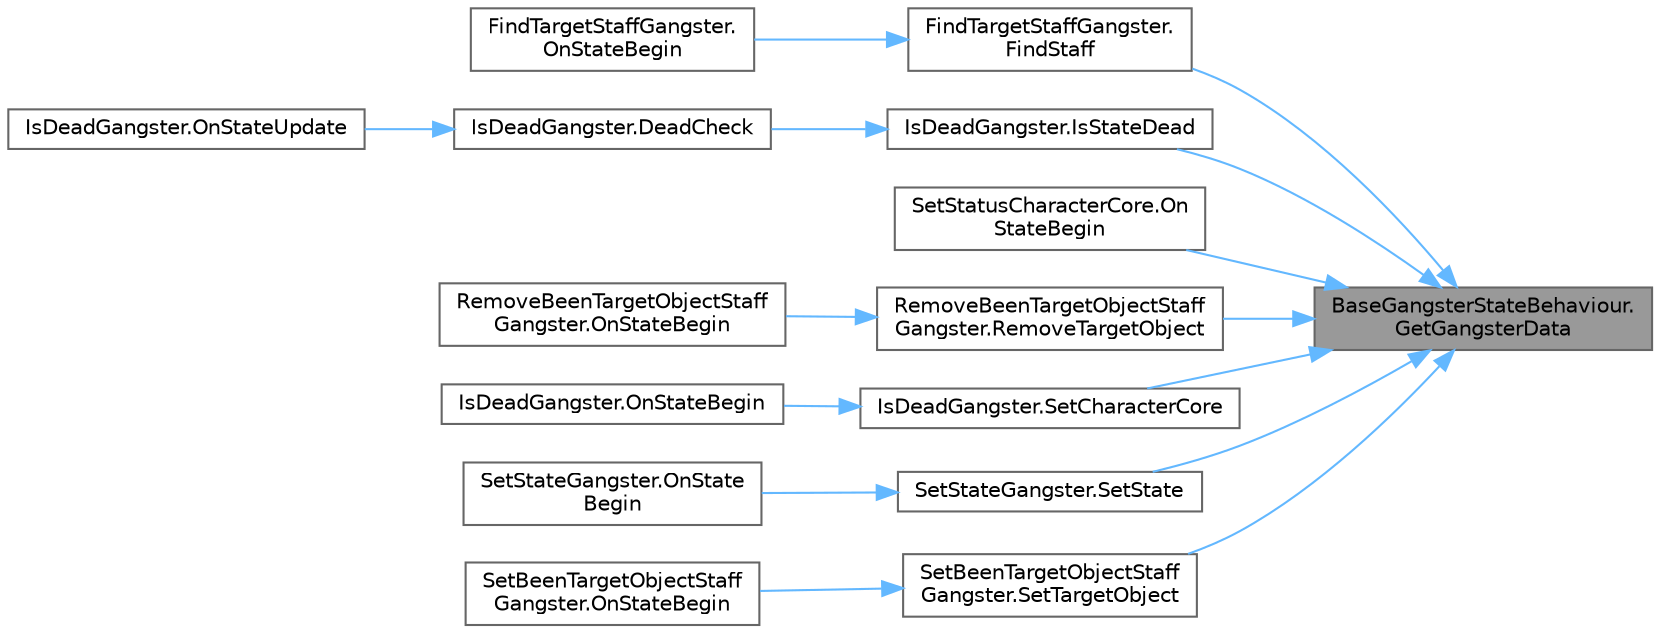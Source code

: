 digraph "BaseGangsterStateBehaviour.GetGangsterData"
{
 // LATEX_PDF_SIZE
  bgcolor="transparent";
  edge [fontname=Helvetica,fontsize=10,labelfontname=Helvetica,labelfontsize=10];
  node [fontname=Helvetica,fontsize=10,shape=box,height=0.2,width=0.4];
  rankdir="RL";
  Node1 [id="Node000001",label="BaseGangsterStateBehaviour.\lGetGangsterData",height=0.2,width=0.4,color="gray40", fillcolor="grey60", style="filled", fontcolor="black",tooltip="客情報が存在するかのチェック"];
  Node1 -> Node2 [id="edge1_Node000001_Node000002",dir="back",color="steelblue1",style="solid",tooltip=" "];
  Node2 [id="Node000002",label="FindTargetStaffGangster.\lFindStaff",height=0.2,width=0.4,color="grey40", fillcolor="white", style="filled",URL="$class_find_target_staff_gangster.html#a99f28e232960e91d187784638c9fce5f",tooltip=" "];
  Node2 -> Node3 [id="edge2_Node000002_Node000003",dir="back",color="steelblue1",style="solid",tooltip=" "];
  Node3 [id="Node000003",label="FindTargetStaffGangster.\lOnStateBegin",height=0.2,width=0.4,color="grey40", fillcolor="white", style="filled",URL="$class_find_target_staff_gangster.html#a069891f939f773b6851f185d42020c4a",tooltip=" "];
  Node1 -> Node4 [id="edge3_Node000001_Node000004",dir="back",color="steelblue1",style="solid",tooltip=" "];
  Node4 [id="Node000004",label="IsDeadGangster.IsStateDead",height=0.2,width=0.4,color="grey40", fillcolor="white", style="filled",URL="$class_is_dead_gangster.html#a456742a4738806e6fd44f059adbd5583",tooltip="ステート(GangsterState)が死亡状態か確認"];
  Node4 -> Node5 [id="edge4_Node000004_Node000005",dir="back",color="steelblue1",style="solid",tooltip=" "];
  Node5 [id="Node000005",label="IsDeadGangster.DeadCheck",height=0.2,width=0.4,color="grey40", fillcolor="white", style="filled",URL="$class_is_dead_gangster.html#aab6fa09afc748e31dba3a766bb1a04be",tooltip="死亡状態か確認 Updateで回す"];
  Node5 -> Node6 [id="edge5_Node000005_Node000006",dir="back",color="steelblue1",style="solid",tooltip=" "];
  Node6 [id="Node000006",label="IsDeadGangster.OnStateUpdate",height=0.2,width=0.4,color="grey40", fillcolor="white", style="filled",URL="$class_is_dead_gangster.html#a3ce24698115cb282a97cf51894576ec3",tooltip=" "];
  Node1 -> Node7 [id="edge6_Node000001_Node000007",dir="back",color="steelblue1",style="solid",tooltip=" "];
  Node7 [id="Node000007",label="SetStatusCharacterCore.On\lStateBegin",height=0.2,width=0.4,color="grey40", fillcolor="white", style="filled",URL="$class_set_status_character_core.html#aa5ac6164653a212415302c19af798abb",tooltip=" "];
  Node1 -> Node8 [id="edge7_Node000001_Node000008",dir="back",color="steelblue1",style="solid",tooltip=" "];
  Node8 [id="Node000008",label="RemoveBeenTargetObjectStaff\lGangster.RemoveTargetObject",height=0.2,width=0.4,color="grey40", fillcolor="white", style="filled",URL="$class_remove_been_target_object_staff_gangster.html#ac014287cdbf8481ea6ac7c8b23674b63",tooltip=" "];
  Node8 -> Node9 [id="edge8_Node000008_Node000009",dir="back",color="steelblue1",style="solid",tooltip=" "];
  Node9 [id="Node000009",label="RemoveBeenTargetObjectStaff\lGangster.OnStateBegin",height=0.2,width=0.4,color="grey40", fillcolor="white", style="filled",URL="$class_remove_been_target_object_staff_gangster.html#a48c39b5270f9fe6063895e0f1e31a812",tooltip=" "];
  Node1 -> Node10 [id="edge9_Node000001_Node000010",dir="back",color="steelblue1",style="solid",tooltip=" "];
  Node10 [id="Node000010",label="IsDeadGangster.SetCharacterCore",height=0.2,width=0.4,color="grey40", fillcolor="white", style="filled",URL="$class_is_dead_gangster.html#ab82102a51d4ef9b2745baca4c523410d",tooltip=" "];
  Node10 -> Node11 [id="edge10_Node000010_Node000011",dir="back",color="steelblue1",style="solid",tooltip=" "];
  Node11 [id="Node000011",label="IsDeadGangster.OnStateBegin",height=0.2,width=0.4,color="grey40", fillcolor="white", style="filled",URL="$class_is_dead_gangster.html#a46844774f2741eeec54261c585535cac",tooltip=" "];
  Node1 -> Node12 [id="edge11_Node000001_Node000012",dir="back",color="steelblue1",style="solid",tooltip=" "];
  Node12 [id="Node000012",label="SetStateGangster.SetState",height=0.2,width=0.4,color="grey40", fillcolor="white", style="filled",URL="$class_set_state_gangster.html#a7570a8d7b2559fea1631fc56f05f8c69",tooltip=" "];
  Node12 -> Node13 [id="edge12_Node000012_Node000013",dir="back",color="steelblue1",style="solid",tooltip=" "];
  Node13 [id="Node000013",label="SetStateGangster.OnState\lBegin",height=0.2,width=0.4,color="grey40", fillcolor="white", style="filled",URL="$class_set_state_gangster.html#a88122c46c3f012108dee0a6eb067f361",tooltip=" "];
  Node1 -> Node14 [id="edge13_Node000001_Node000014",dir="back",color="steelblue1",style="solid",tooltip=" "];
  Node14 [id="Node000014",label="SetBeenTargetObjectStaff\lGangster.SetTargetObject",height=0.2,width=0.4,color="grey40", fillcolor="white", style="filled",URL="$class_set_been_target_object_staff_gangster.html#af07dc869acfdc89129f1251152599eac",tooltip=" "];
  Node14 -> Node15 [id="edge14_Node000014_Node000015",dir="back",color="steelblue1",style="solid",tooltip=" "];
  Node15 [id="Node000015",label="SetBeenTargetObjectStaff\lGangster.OnStateBegin",height=0.2,width=0.4,color="grey40", fillcolor="white", style="filled",URL="$class_set_been_target_object_staff_gangster.html#a4f18930f78148761ec42686b4d3a9d30",tooltip=" "];
}
